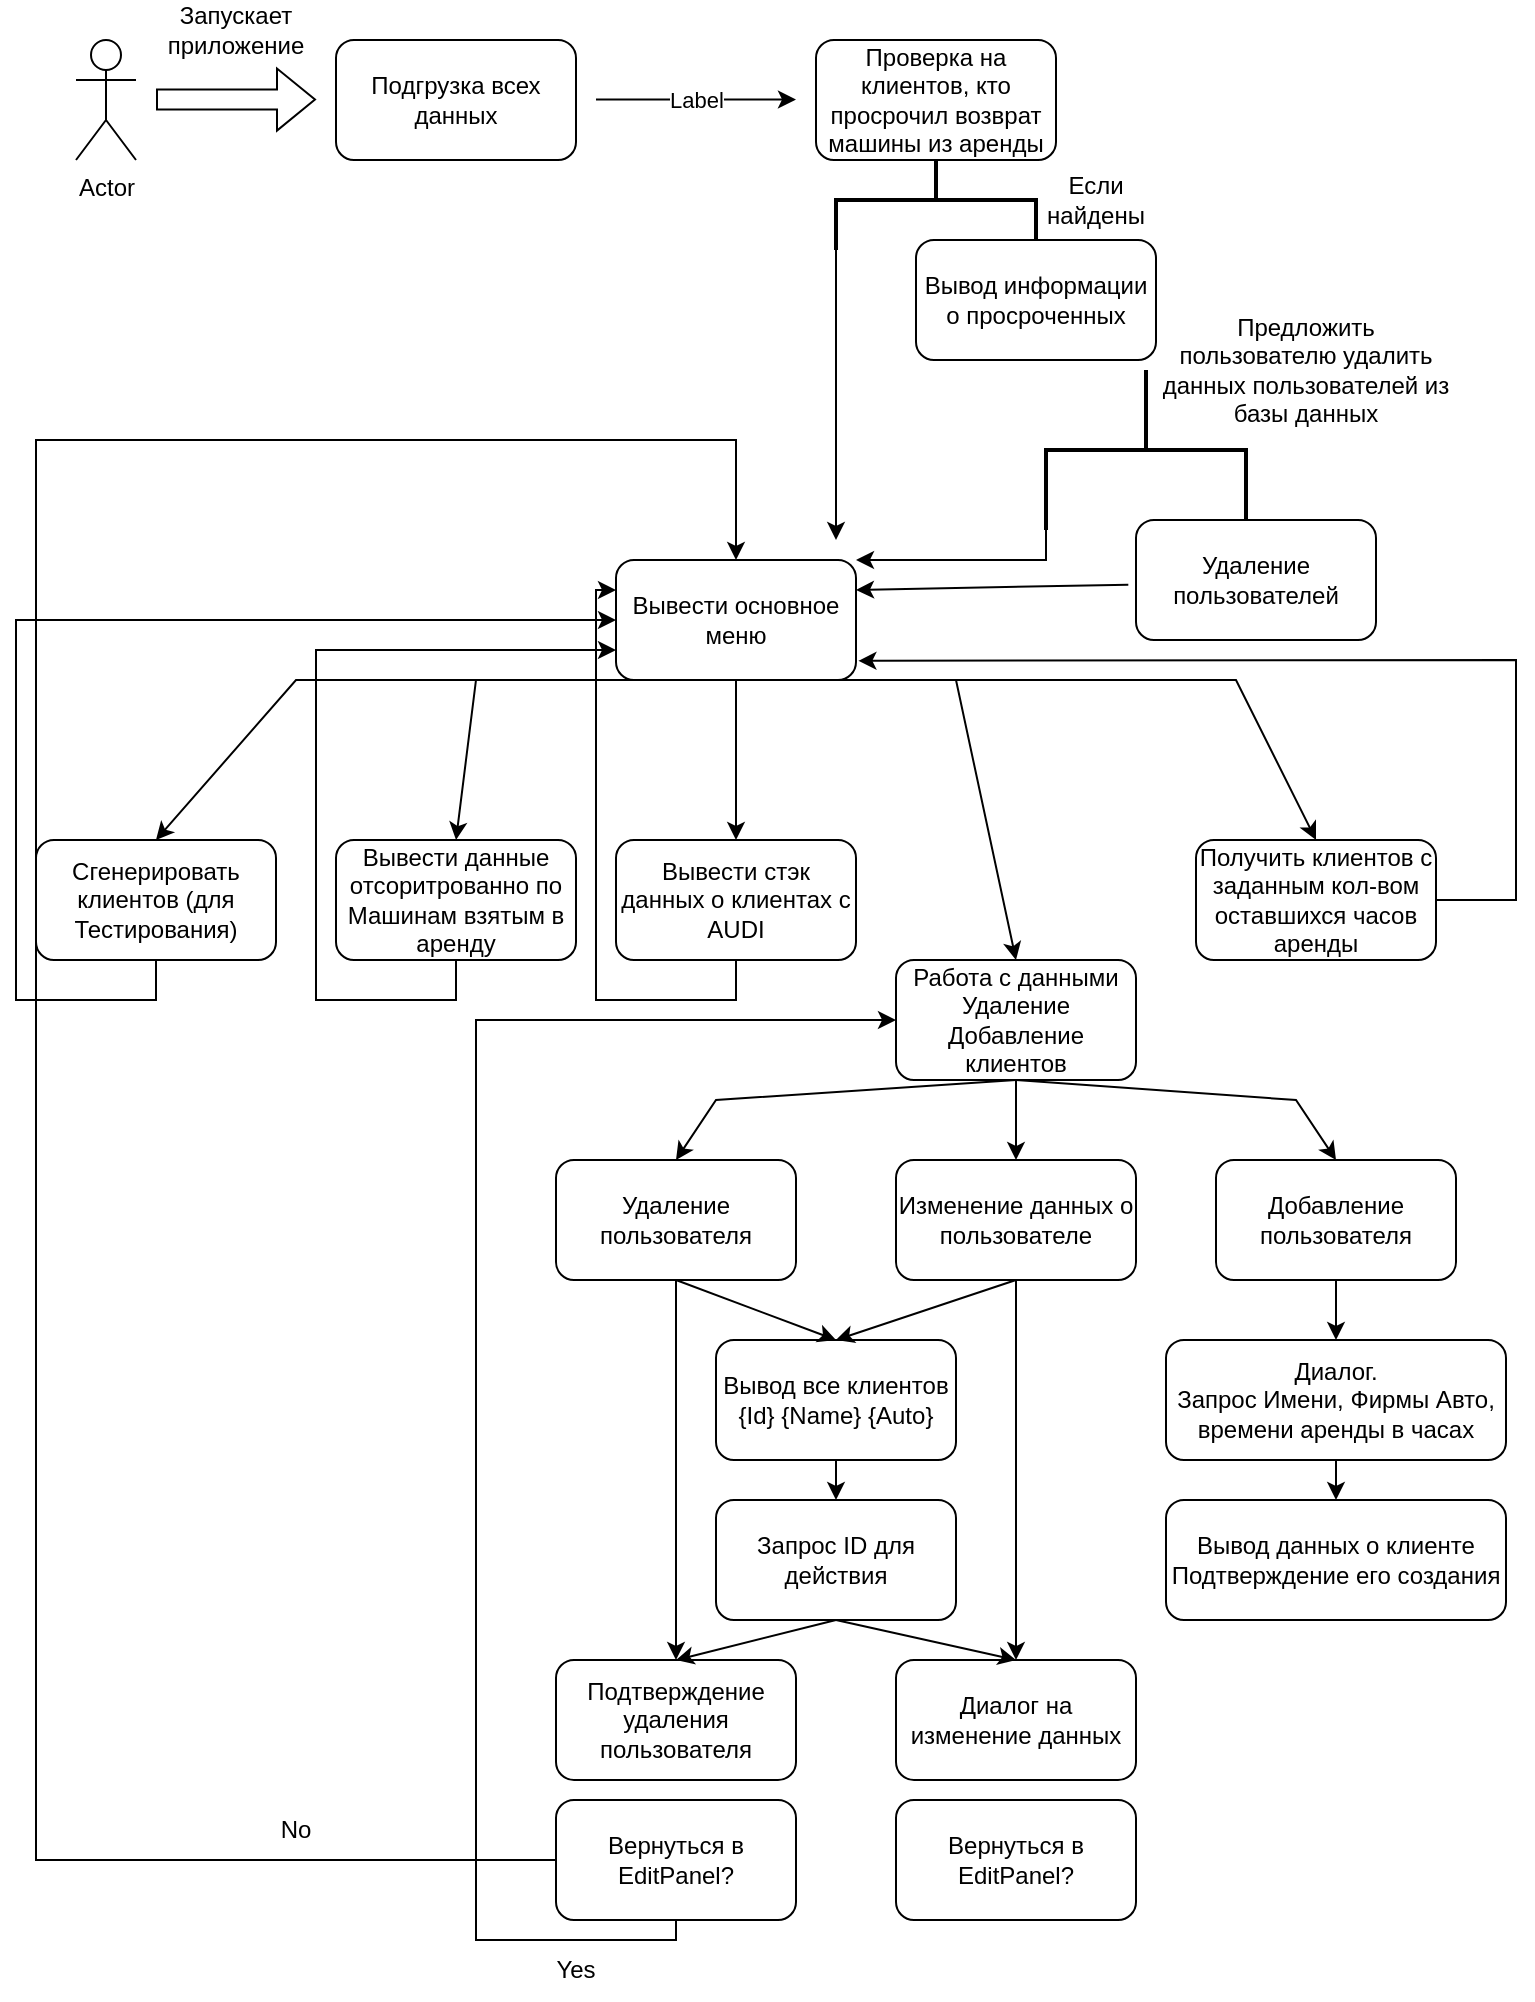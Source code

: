 <mxfile version="24.4.14" type="github">
  <diagram name="Страница — 1" id="AKfl-pNReUKcePanL-fY">
    <mxGraphModel dx="1064" dy="622" grid="1" gridSize="10" guides="1" tooltips="1" connect="1" arrows="1" fold="1" page="1" pageScale="1" pageWidth="827" pageHeight="1169" math="0" shadow="0">
      <root>
        <mxCell id="0" />
        <mxCell id="1" parent="0" />
        <mxCell id="Q_vtZvXROcEKYur5jXP--1" value="Actor" style="shape=umlActor;verticalLabelPosition=bottom;verticalAlign=top;html=1;outlineConnect=0;" vertex="1" parent="1">
          <mxGeometry x="40" y="50" width="30" height="60" as="geometry" />
        </mxCell>
        <mxCell id="Q_vtZvXROcEKYur5jXP--2" value="" style="shape=flexArrow;endArrow=classic;html=1;rounded=0;" edge="1" parent="1">
          <mxGeometry width="50" height="50" relative="1" as="geometry">
            <mxPoint x="80" y="79.77" as="sourcePoint" />
            <mxPoint x="160" y="79.77" as="targetPoint" />
          </mxGeometry>
        </mxCell>
        <mxCell id="Q_vtZvXROcEKYur5jXP--3" value="Запускает приложение" style="text;html=1;align=center;verticalAlign=middle;whiteSpace=wrap;rounded=0;" vertex="1" parent="1">
          <mxGeometry x="90" y="30" width="60" height="30" as="geometry" />
        </mxCell>
        <mxCell id="Q_vtZvXROcEKYur5jXP--4" value="Подгрузка всех данных" style="rounded=1;whiteSpace=wrap;html=1;" vertex="1" parent="1">
          <mxGeometry x="170" y="50" width="120" height="60" as="geometry" />
        </mxCell>
        <mxCell id="Q_vtZvXROcEKYur5jXP--6" value="" style="endArrow=classic;html=1;rounded=0;" edge="1" parent="1">
          <mxGeometry relative="1" as="geometry">
            <mxPoint x="300" y="79.77" as="sourcePoint" />
            <mxPoint x="400" y="79.77" as="targetPoint" />
          </mxGeometry>
        </mxCell>
        <mxCell id="Q_vtZvXROcEKYur5jXP--7" value="Label" style="edgeLabel;resizable=0;html=1;;align=center;verticalAlign=middle;" connectable="0" vertex="1" parent="Q_vtZvXROcEKYur5jXP--6">
          <mxGeometry relative="1" as="geometry" />
        </mxCell>
        <mxCell id="Q_vtZvXROcEKYur5jXP--8" value="" style="strokeWidth=2;html=1;shape=mxgraph.flowchart.annotation_2;align=left;labelPosition=right;pointerEvents=1;rotation=90;" vertex="1" parent="1">
          <mxGeometry x="445" y="80" width="50" height="100" as="geometry" />
        </mxCell>
        <mxCell id="Q_vtZvXROcEKYur5jXP--9" value="Проверка на клиентов, кто просрочил возврат машины из аренды" style="rounded=1;whiteSpace=wrap;html=1;" vertex="1" parent="1">
          <mxGeometry x="410" y="50" width="120" height="60" as="geometry" />
        </mxCell>
        <mxCell id="Q_vtZvXROcEKYur5jXP--10" value="Вывод информации о просроченных" style="rounded=1;whiteSpace=wrap;html=1;" vertex="1" parent="1">
          <mxGeometry x="460" y="150" width="120" height="60" as="geometry" />
        </mxCell>
        <mxCell id="Q_vtZvXROcEKYur5jXP--11" value="Если найдены" style="text;html=1;align=center;verticalAlign=middle;whiteSpace=wrap;rounded=0;" vertex="1" parent="1">
          <mxGeometry x="520" y="115" width="60" height="30" as="geometry" />
        </mxCell>
        <mxCell id="Q_vtZvXROcEKYur5jXP--12" value="" style="strokeWidth=2;html=1;shape=mxgraph.flowchart.annotation_2;align=left;labelPosition=right;pointerEvents=1;rotation=90;" vertex="1" parent="1">
          <mxGeometry x="535" y="205" width="80" height="100" as="geometry" />
        </mxCell>
        <mxCell id="Q_vtZvXROcEKYur5jXP--13" value="Предложить пользователю удалить данных пользователей из базы данных" style="text;html=1;align=center;verticalAlign=middle;whiteSpace=wrap;rounded=0;" vertex="1" parent="1">
          <mxGeometry x="580" y="200" width="150" height="30" as="geometry" />
        </mxCell>
        <mxCell id="Q_vtZvXROcEKYur5jXP--14" value="Удаление пользователей" style="rounded=1;whiteSpace=wrap;html=1;" vertex="1" parent="1">
          <mxGeometry x="570" y="290" width="120" height="60" as="geometry" />
        </mxCell>
        <mxCell id="Q_vtZvXROcEKYur5jXP--16" value="" style="endArrow=classic;html=1;rounded=0;exitX=-0.032;exitY=0.539;exitDx=0;exitDy=0;exitPerimeter=0;entryX=1;entryY=0.25;entryDx=0;entryDy=0;" edge="1" parent="1" source="Q_vtZvXROcEKYur5jXP--14" target="Q_vtZvXROcEKYur5jXP--19">
          <mxGeometry width="50" height="50" relative="1" as="geometry">
            <mxPoint x="400" y="360" as="sourcePoint" />
            <mxPoint x="430" y="320" as="targetPoint" />
          </mxGeometry>
        </mxCell>
        <mxCell id="Q_vtZvXROcEKYur5jXP--17" value="" style="endArrow=classic;html=1;rounded=0;exitX=1;exitY=1;exitDx=0;exitDy=0;exitPerimeter=0;entryX=1;entryY=0;entryDx=0;entryDy=0;" edge="1" parent="1" source="Q_vtZvXROcEKYur5jXP--12" target="Q_vtZvXROcEKYur5jXP--19">
          <mxGeometry width="50" height="50" relative="1" as="geometry">
            <mxPoint x="400" y="360" as="sourcePoint" />
            <mxPoint x="525" y="330" as="targetPoint" />
            <Array as="points">
              <mxPoint x="525" y="310" />
            </Array>
          </mxGeometry>
        </mxCell>
        <mxCell id="Q_vtZvXROcEKYur5jXP--18" value="" style="endArrow=classic;html=1;rounded=0;exitX=1;exitY=1;exitDx=0;exitDy=0;exitPerimeter=0;" edge="1" parent="1" source="Q_vtZvXROcEKYur5jXP--8">
          <mxGeometry width="50" height="50" relative="1" as="geometry">
            <mxPoint x="420" y="200" as="sourcePoint" />
            <mxPoint x="420" y="300" as="targetPoint" />
          </mxGeometry>
        </mxCell>
        <mxCell id="Q_vtZvXROcEKYur5jXP--19" value="Вывести основное меню" style="rounded=1;whiteSpace=wrap;html=1;" vertex="1" parent="1">
          <mxGeometry x="310" y="310" width="120" height="60" as="geometry" />
        </mxCell>
        <mxCell id="Q_vtZvXROcEKYur5jXP--20" value="Сгенерировать клиентов (для Тестирования)" style="rounded=1;whiteSpace=wrap;html=1;" vertex="1" parent="1">
          <mxGeometry x="20" y="450" width="120" height="60" as="geometry" />
        </mxCell>
        <mxCell id="Q_vtZvXROcEKYur5jXP--21" value="" style="endArrow=classic;html=1;rounded=0;exitX=0.5;exitY=1;exitDx=0;exitDy=0;entryX=0.5;entryY=0;entryDx=0;entryDy=0;" edge="1" parent="1" source="Q_vtZvXROcEKYur5jXP--19" target="Q_vtZvXROcEKYur5jXP--20">
          <mxGeometry width="50" height="50" relative="1" as="geometry">
            <mxPoint x="360" y="410" as="sourcePoint" />
            <mxPoint x="410" y="360" as="targetPoint" />
            <Array as="points">
              <mxPoint x="150" y="370" />
            </Array>
          </mxGeometry>
        </mxCell>
        <mxCell id="Q_vtZvXROcEKYur5jXP--22" value="Вывести данные отсоритрованно по Машинам взятым в аренду" style="rounded=1;whiteSpace=wrap;html=1;" vertex="1" parent="1">
          <mxGeometry x="170" y="450" width="120" height="60" as="geometry" />
        </mxCell>
        <mxCell id="Q_vtZvXROcEKYur5jXP--23" value="" style="endArrow=classic;html=1;rounded=0;exitX=0.5;exitY=1;exitDx=0;exitDy=0;entryX=0.5;entryY=0;entryDx=0;entryDy=0;" edge="1" parent="1" source="Q_vtZvXROcEKYur5jXP--19" target="Q_vtZvXROcEKYur5jXP--22">
          <mxGeometry width="50" height="50" relative="1" as="geometry">
            <mxPoint x="320" y="510" as="sourcePoint" />
            <mxPoint x="370" y="460" as="targetPoint" />
            <Array as="points">
              <mxPoint x="240" y="370" />
            </Array>
          </mxGeometry>
        </mxCell>
        <mxCell id="Q_vtZvXROcEKYur5jXP--24" value="Вывести стэк данных о клиентах с AUDI" style="rounded=1;whiteSpace=wrap;html=1;" vertex="1" parent="1">
          <mxGeometry x="310" y="450" width="120" height="60" as="geometry" />
        </mxCell>
        <mxCell id="Q_vtZvXROcEKYur5jXP--25" value="" style="endArrow=classic;html=1;rounded=0;exitX=0.5;exitY=1;exitDx=0;exitDy=0;entryX=0.5;entryY=0;entryDx=0;entryDy=0;" edge="1" parent="1" source="Q_vtZvXROcEKYur5jXP--19" target="Q_vtZvXROcEKYur5jXP--24">
          <mxGeometry width="50" height="50" relative="1" as="geometry">
            <mxPoint x="320" y="510" as="sourcePoint" />
            <mxPoint x="370" y="400" as="targetPoint" />
          </mxGeometry>
        </mxCell>
        <mxCell id="Q_vtZvXROcEKYur5jXP--26" value="Работа с данными&lt;br&gt;Удаление Добавление клиентов" style="rounded=1;whiteSpace=wrap;html=1;" vertex="1" parent="1">
          <mxGeometry x="450" y="510" width="120" height="60" as="geometry" />
        </mxCell>
        <mxCell id="Q_vtZvXROcEKYur5jXP--27" value="" style="endArrow=classic;html=1;rounded=0;exitX=0.5;exitY=1;exitDx=0;exitDy=0;entryX=0.5;entryY=0;entryDx=0;entryDy=0;" edge="1" parent="1" source="Q_vtZvXROcEKYur5jXP--19" target="Q_vtZvXROcEKYur5jXP--26">
          <mxGeometry width="50" height="50" relative="1" as="geometry">
            <mxPoint x="420" y="420" as="sourcePoint" />
            <mxPoint x="470" y="370" as="targetPoint" />
            <Array as="points">
              <mxPoint x="480" y="370" />
            </Array>
          </mxGeometry>
        </mxCell>
        <mxCell id="Q_vtZvXROcEKYur5jXP--28" value="Получить клиентов с заданным кол-вом оставшихся часов аренды" style="rounded=1;whiteSpace=wrap;html=1;" vertex="1" parent="1">
          <mxGeometry x="600" y="450" width="120" height="60" as="geometry" />
        </mxCell>
        <mxCell id="Q_vtZvXROcEKYur5jXP--29" value="" style="endArrow=classic;html=1;rounded=0;entryX=0.5;entryY=0;entryDx=0;entryDy=0;exitX=0.5;exitY=1;exitDx=0;exitDy=0;" edge="1" parent="1" source="Q_vtZvXROcEKYur5jXP--19" target="Q_vtZvXROcEKYur5jXP--28">
          <mxGeometry width="50" height="50" relative="1" as="geometry">
            <mxPoint x="370" y="360" as="sourcePoint" />
            <mxPoint x="600" y="360" as="targetPoint" />
            <Array as="points">
              <mxPoint x="620" y="370" />
            </Array>
          </mxGeometry>
        </mxCell>
        <mxCell id="Q_vtZvXROcEKYur5jXP--32" value="" style="endArrow=classic;html=1;rounded=0;exitX=0.5;exitY=1;exitDx=0;exitDy=0;entryX=0.5;entryY=0;entryDx=0;entryDy=0;" edge="1" parent="1" source="Q_vtZvXROcEKYur5jXP--26" target="Q_vtZvXROcEKYur5jXP--33">
          <mxGeometry width="50" height="50" relative="1" as="geometry">
            <mxPoint x="430" y="670" as="sourcePoint" />
            <mxPoint x="360" y="600" as="targetPoint" />
            <Array as="points">
              <mxPoint x="360" y="580" />
            </Array>
          </mxGeometry>
        </mxCell>
        <mxCell id="Q_vtZvXROcEKYur5jXP--33" value="Удаление пользователя" style="rounded=1;whiteSpace=wrap;html=1;" vertex="1" parent="1">
          <mxGeometry x="280" y="610" width="120" height="60" as="geometry" />
        </mxCell>
        <mxCell id="Q_vtZvXROcEKYur5jXP--34" value="Изменение данных о пользователе" style="rounded=1;whiteSpace=wrap;html=1;" vertex="1" parent="1">
          <mxGeometry x="450" y="610" width="120" height="60" as="geometry" />
        </mxCell>
        <mxCell id="Q_vtZvXROcEKYur5jXP--35" value="Добавление пользователя" style="rounded=1;whiteSpace=wrap;html=1;" vertex="1" parent="1">
          <mxGeometry x="610" y="610" width="120" height="60" as="geometry" />
        </mxCell>
        <mxCell id="Q_vtZvXROcEKYur5jXP--36" value="" style="endArrow=classic;html=1;rounded=0;exitX=0.5;exitY=1;exitDx=0;exitDy=0;entryX=0.5;entryY=0;entryDx=0;entryDy=0;" edge="1" parent="1" source="Q_vtZvXROcEKYur5jXP--26" target="Q_vtZvXROcEKYur5jXP--34">
          <mxGeometry width="50" height="50" relative="1" as="geometry">
            <mxPoint x="520" y="580" as="sourcePoint" />
            <mxPoint x="350" y="620" as="targetPoint" />
            <Array as="points">
              <mxPoint x="510" y="590" />
            </Array>
          </mxGeometry>
        </mxCell>
        <mxCell id="Q_vtZvXROcEKYur5jXP--37" value="" style="endArrow=classic;html=1;rounded=0;exitX=0.5;exitY=1;exitDx=0;exitDy=0;entryX=0.5;entryY=0;entryDx=0;entryDy=0;" edge="1" parent="1" source="Q_vtZvXROcEKYur5jXP--26" target="Q_vtZvXROcEKYur5jXP--35">
          <mxGeometry width="50" height="50" relative="1" as="geometry">
            <mxPoint x="520" y="580" as="sourcePoint" />
            <mxPoint x="522" y="615" as="targetPoint" />
            <Array as="points">
              <mxPoint x="650" y="580" />
            </Array>
          </mxGeometry>
        </mxCell>
        <mxCell id="Q_vtZvXROcEKYur5jXP--40" value="" style="endArrow=classic;html=1;rounded=0;exitX=0.5;exitY=1;exitDx=0;exitDy=0;entryX=0;entryY=0.5;entryDx=0;entryDy=0;" edge="1" parent="1" source="Q_vtZvXROcEKYur5jXP--20" target="Q_vtZvXROcEKYur5jXP--19">
          <mxGeometry width="50" height="50" relative="1" as="geometry">
            <mxPoint x="50" y="580" as="sourcePoint" />
            <mxPoint x="100" y="530" as="targetPoint" />
            <Array as="points">
              <mxPoint x="80" y="530" />
              <mxPoint x="10" y="530" />
              <mxPoint x="10" y="340" />
            </Array>
          </mxGeometry>
        </mxCell>
        <mxCell id="Q_vtZvXROcEKYur5jXP--41" value="" style="endArrow=classic;html=1;rounded=0;exitX=0.5;exitY=1;exitDx=0;exitDy=0;entryX=0;entryY=0.75;entryDx=0;entryDy=0;" edge="1" parent="1" source="Q_vtZvXROcEKYur5jXP--22" target="Q_vtZvXROcEKYur5jXP--19">
          <mxGeometry width="50" height="50" relative="1" as="geometry">
            <mxPoint x="190" y="420" as="sourcePoint" />
            <mxPoint x="240" y="370" as="targetPoint" />
            <Array as="points">
              <mxPoint x="230" y="530" />
              <mxPoint x="160" y="530" />
              <mxPoint x="160" y="355" />
            </Array>
          </mxGeometry>
        </mxCell>
        <mxCell id="Q_vtZvXROcEKYur5jXP--42" value="" style="endArrow=classic;html=1;rounded=0;entryX=0;entryY=0.25;entryDx=0;entryDy=0;exitX=0.5;exitY=1;exitDx=0;exitDy=0;" edge="1" parent="1" source="Q_vtZvXROcEKYur5jXP--24" target="Q_vtZvXROcEKYur5jXP--19">
          <mxGeometry width="50" height="50" relative="1" as="geometry">
            <mxPoint x="370" y="560" as="sourcePoint" />
            <mxPoint x="370" y="580.711" as="targetPoint" />
            <Array as="points">
              <mxPoint x="370" y="530" />
              <mxPoint x="300" y="530" />
              <mxPoint x="300" y="325" />
            </Array>
          </mxGeometry>
        </mxCell>
        <mxCell id="Q_vtZvXROcEKYur5jXP--43" value="" style="endArrow=classic;html=1;rounded=0;exitX=1;exitY=0.5;exitDx=0;exitDy=0;entryX=1.01;entryY=0.84;entryDx=0;entryDy=0;entryPerimeter=0;" edge="1" parent="1" source="Q_vtZvXROcEKYur5jXP--28" target="Q_vtZvXROcEKYur5jXP--19">
          <mxGeometry width="50" height="50" relative="1" as="geometry">
            <mxPoint x="750" y="480" as="sourcePoint" />
            <mxPoint x="800" y="430" as="targetPoint" />
            <Array as="points">
              <mxPoint x="760" y="480" />
              <mxPoint x="760" y="360" />
            </Array>
          </mxGeometry>
        </mxCell>
        <mxCell id="Q_vtZvXROcEKYur5jXP--44" value="Вывод все клиентов&lt;div&gt;{Id} {Name} {Auto}&lt;/div&gt;" style="rounded=1;whiteSpace=wrap;html=1;" vertex="1" parent="1">
          <mxGeometry x="360" y="700" width="120" height="60" as="geometry" />
        </mxCell>
        <mxCell id="Q_vtZvXROcEKYur5jXP--45" value="" style="endArrow=classic;html=1;rounded=0;exitX=0.5;exitY=1;exitDx=0;exitDy=0;entryX=0.5;entryY=0;entryDx=0;entryDy=0;" edge="1" parent="1" source="Q_vtZvXROcEKYur5jXP--33" target="Q_vtZvXROcEKYur5jXP--44">
          <mxGeometry width="50" height="50" relative="1" as="geometry">
            <mxPoint x="340" y="710" as="sourcePoint" />
            <mxPoint x="390" y="660" as="targetPoint" />
          </mxGeometry>
        </mxCell>
        <mxCell id="Q_vtZvXROcEKYur5jXP--46" value="Запрос ID для действия" style="rounded=1;whiteSpace=wrap;html=1;" vertex="1" parent="1">
          <mxGeometry x="360" y="780" width="120" height="60" as="geometry" />
        </mxCell>
        <mxCell id="Q_vtZvXROcEKYur5jXP--47" value="Подтверждение удаления пользователя" style="rounded=1;whiteSpace=wrap;html=1;" vertex="1" parent="1">
          <mxGeometry x="280" y="860" width="120" height="60" as="geometry" />
        </mxCell>
        <mxCell id="Q_vtZvXROcEKYur5jXP--48" value="" style="endArrow=classic;html=1;rounded=0;entryX=0;entryY=0.5;entryDx=0;entryDy=0;exitX=0.5;exitY=1;exitDx=0;exitDy=0;" edge="1" parent="1" source="Q_vtZvXROcEKYur5jXP--51" target="Q_vtZvXROcEKYur5jXP--26">
          <mxGeometry width="50" height="50" relative="1" as="geometry">
            <mxPoint x="340" y="890" as="sourcePoint" />
            <mxPoint x="340" y="960.711" as="targetPoint" />
            <Array as="points">
              <mxPoint x="340" y="1000" />
              <mxPoint x="240" y="1000" />
              <mxPoint x="240" y="920" />
              <mxPoint x="240" y="540" />
            </Array>
          </mxGeometry>
        </mxCell>
        <mxCell id="Q_vtZvXROcEKYur5jXP--49" value="" style="endArrow=classic;html=1;rounded=0;exitX=0.5;exitY=1;exitDx=0;exitDy=0;entryX=0.5;entryY=0;entryDx=0;entryDy=0;" edge="1" parent="1" source="Q_vtZvXROcEKYur5jXP--44" target="Q_vtZvXROcEKYur5jXP--46">
          <mxGeometry width="50" height="50" relative="1" as="geometry">
            <mxPoint x="330" y="790" as="sourcePoint" />
            <mxPoint x="380" y="740" as="targetPoint" />
          </mxGeometry>
        </mxCell>
        <mxCell id="Q_vtZvXROcEKYur5jXP--50" value="" style="endArrow=classic;html=1;rounded=0;exitX=0.5;exitY=1;exitDx=0;exitDy=0;entryX=0.5;entryY=0;entryDx=0;entryDy=0;" edge="1" parent="1" source="Q_vtZvXROcEKYur5jXP--46" target="Q_vtZvXROcEKYur5jXP--47">
          <mxGeometry width="50" height="50" relative="1" as="geometry">
            <mxPoint x="650" y="910" as="sourcePoint" />
            <mxPoint x="700" y="860" as="targetPoint" />
          </mxGeometry>
        </mxCell>
        <mxCell id="Q_vtZvXROcEKYur5jXP--51" value="Вернуться в EditPanel?" style="rounded=1;whiteSpace=wrap;html=1;" vertex="1" parent="1">
          <mxGeometry x="280" y="930" width="120" height="60" as="geometry" />
        </mxCell>
        <mxCell id="Q_vtZvXROcEKYur5jXP--52" value="" style="endArrow=classic;html=1;rounded=0;exitX=0;exitY=0.5;exitDx=0;exitDy=0;entryX=0.5;entryY=0;entryDx=0;entryDy=0;" edge="1" parent="1" source="Q_vtZvXROcEKYur5jXP--51" target="Q_vtZvXROcEKYur5jXP--19">
          <mxGeometry width="50" height="50" relative="1" as="geometry">
            <mxPoint x="460" y="1020" as="sourcePoint" />
            <mxPoint x="510" y="970" as="targetPoint" />
            <Array as="points">
              <mxPoint x="20" y="960" />
              <mxPoint x="20" y="250" />
              <mxPoint x="370" y="250" />
            </Array>
          </mxGeometry>
        </mxCell>
        <mxCell id="Q_vtZvXROcEKYur5jXP--54" value="No" style="text;html=1;align=center;verticalAlign=middle;whiteSpace=wrap;rounded=0;" vertex="1" parent="1">
          <mxGeometry x="120" y="930" width="60" height="30" as="geometry" />
        </mxCell>
        <mxCell id="Q_vtZvXROcEKYur5jXP--56" value="Yes" style="text;html=1;align=center;verticalAlign=middle;whiteSpace=wrap;rounded=0;" vertex="1" parent="1">
          <mxGeometry x="260" y="1000" width="60" height="30" as="geometry" />
        </mxCell>
        <mxCell id="Q_vtZvXROcEKYur5jXP--58" value="" style="endArrow=classic;html=1;rounded=0;exitX=0.5;exitY=1;exitDx=0;exitDy=0;entryX=0.5;entryY=0;entryDx=0;entryDy=0;" edge="1" parent="1" source="Q_vtZvXROcEKYur5jXP--34" target="Q_vtZvXROcEKYur5jXP--44">
          <mxGeometry width="50" height="50" relative="1" as="geometry">
            <mxPoint x="530" y="740" as="sourcePoint" />
            <mxPoint x="580" y="690" as="targetPoint" />
          </mxGeometry>
        </mxCell>
        <mxCell id="Q_vtZvXROcEKYur5jXP--59" value="" style="endArrow=classic;html=1;rounded=0;exitX=0.5;exitY=1;exitDx=0;exitDy=0;entryX=0.5;entryY=0;entryDx=0;entryDy=0;" edge="1" parent="1" source="Q_vtZvXROcEKYur5jXP--33" target="Q_vtZvXROcEKYur5jXP--47">
          <mxGeometry width="50" height="50" relative="1" as="geometry">
            <mxPoint x="290" y="760" as="sourcePoint" />
            <mxPoint x="340" y="710" as="targetPoint" />
          </mxGeometry>
        </mxCell>
        <mxCell id="Q_vtZvXROcEKYur5jXP--60" value="Диалог на изменение данных" style="rounded=1;whiteSpace=wrap;html=1;" vertex="1" parent="1">
          <mxGeometry x="450" y="860" width="120" height="60" as="geometry" />
        </mxCell>
        <mxCell id="Q_vtZvXROcEKYur5jXP--61" value="Вернуться в EditPanel?" style="rounded=1;whiteSpace=wrap;html=1;" vertex="1" parent="1">
          <mxGeometry x="450" y="930" width="120" height="60" as="geometry" />
        </mxCell>
        <mxCell id="Q_vtZvXROcEKYur5jXP--62" value="" style="endArrow=classic;html=1;rounded=0;entryX=0.5;entryY=0;entryDx=0;entryDy=0;exitX=0.5;exitY=1;exitDx=0;exitDy=0;" edge="1" parent="1" source="Q_vtZvXROcEKYur5jXP--46" target="Q_vtZvXROcEKYur5jXP--60">
          <mxGeometry width="50" height="50" relative="1" as="geometry">
            <mxPoint x="420" y="890" as="sourcePoint" />
            <mxPoint x="420" y="910.711" as="targetPoint" />
          </mxGeometry>
        </mxCell>
        <mxCell id="Q_vtZvXROcEKYur5jXP--63" value="" style="endArrow=classic;html=1;rounded=0;exitX=0.5;exitY=1;exitDx=0;exitDy=0;entryX=0.5;entryY=0;entryDx=0;entryDy=0;" edge="1" parent="1" source="Q_vtZvXROcEKYur5jXP--34" target="Q_vtZvXROcEKYur5jXP--60">
          <mxGeometry width="50" height="50" relative="1" as="geometry">
            <mxPoint x="520" y="680" as="sourcePoint" />
            <mxPoint x="750" y="870" as="targetPoint" />
          </mxGeometry>
        </mxCell>
        <mxCell id="Q_vtZvXROcEKYur5jXP--64" value="Диалог.&lt;br&gt;Запрос Имени, Фирмы Авто, времени аренды в часах" style="rounded=1;whiteSpace=wrap;html=1;" vertex="1" parent="1">
          <mxGeometry x="585" y="700" width="170" height="60" as="geometry" />
        </mxCell>
        <mxCell id="Q_vtZvXROcEKYur5jXP--65" value="" style="endArrow=classic;html=1;rounded=0;exitX=0.5;exitY=1;exitDx=0;exitDy=0;entryX=0.5;entryY=0;entryDx=0;entryDy=0;" edge="1" parent="1" source="Q_vtZvXROcEKYur5jXP--35" target="Q_vtZvXROcEKYur5jXP--64">
          <mxGeometry width="50" height="50" relative="1" as="geometry">
            <mxPoint x="800" y="670" as="sourcePoint" />
            <mxPoint x="850" y="620" as="targetPoint" />
          </mxGeometry>
        </mxCell>
        <mxCell id="Q_vtZvXROcEKYur5jXP--66" value="Вывод данных о клиенте&lt;div&gt;Подтверждение его создания&lt;/div&gt;" style="rounded=1;whiteSpace=wrap;html=1;" vertex="1" parent="1">
          <mxGeometry x="585" y="780" width="170" height="60" as="geometry" />
        </mxCell>
        <mxCell id="Q_vtZvXROcEKYur5jXP--67" value="" style="endArrow=classic;html=1;rounded=0;entryX=0.5;entryY=0;entryDx=0;entryDy=0;" edge="1" parent="1" source="Q_vtZvXROcEKYur5jXP--64" target="Q_vtZvXROcEKYur5jXP--66">
          <mxGeometry width="50" height="50" relative="1" as="geometry">
            <mxPoint x="670" y="810" as="sourcePoint" />
            <mxPoint x="730" y="770" as="targetPoint" />
          </mxGeometry>
        </mxCell>
      </root>
    </mxGraphModel>
  </diagram>
</mxfile>
